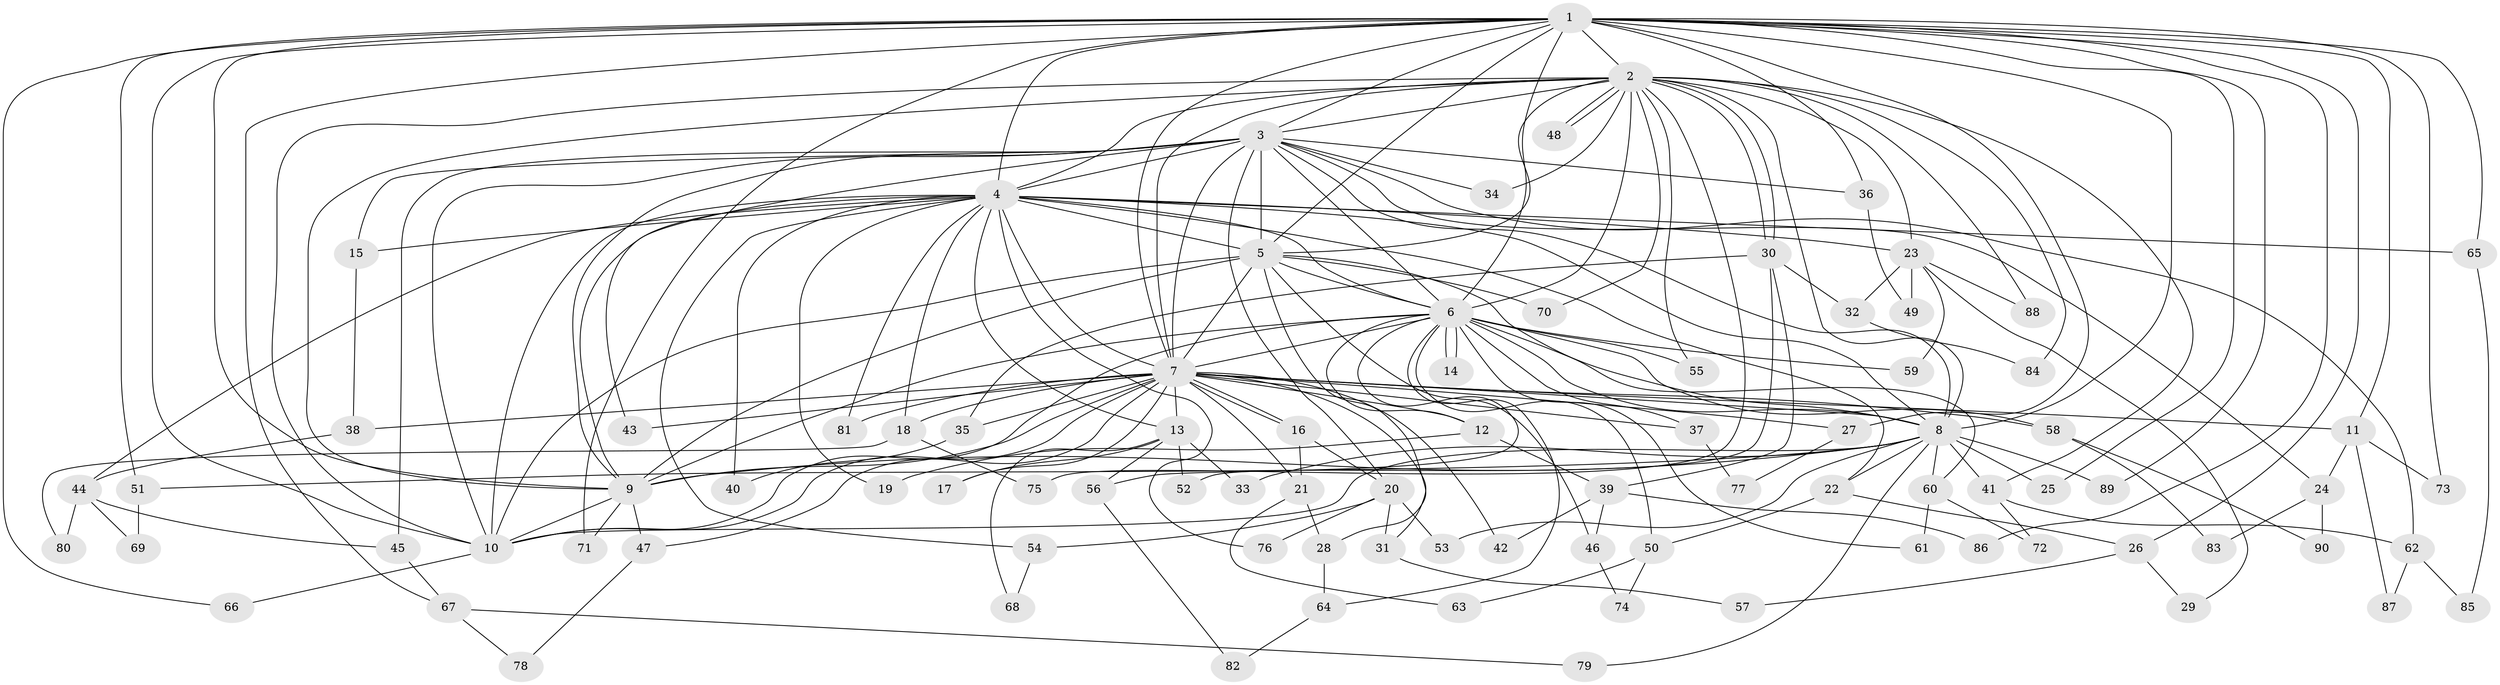 // coarse degree distribution, {18: 0.029850746268656716, 17: 0.029850746268656716, 14: 0.014925373134328358, 19: 0.014925373134328358, 11: 0.014925373134328358, 24: 0.014925373134328358, 4: 0.16417910447761194, 7: 0.04477611940298507, 6: 0.029850746268656716, 2: 0.44776119402985076, 5: 0.04477611940298507, 3: 0.14925373134328357}
// Generated by graph-tools (version 1.1) at 2025/23/03/03/25 07:23:37]
// undirected, 90 vertices, 205 edges
graph export_dot {
graph [start="1"]
  node [color=gray90,style=filled];
  1;
  2;
  3;
  4;
  5;
  6;
  7;
  8;
  9;
  10;
  11;
  12;
  13;
  14;
  15;
  16;
  17;
  18;
  19;
  20;
  21;
  22;
  23;
  24;
  25;
  26;
  27;
  28;
  29;
  30;
  31;
  32;
  33;
  34;
  35;
  36;
  37;
  38;
  39;
  40;
  41;
  42;
  43;
  44;
  45;
  46;
  47;
  48;
  49;
  50;
  51;
  52;
  53;
  54;
  55;
  56;
  57;
  58;
  59;
  60;
  61;
  62;
  63;
  64;
  65;
  66;
  67;
  68;
  69;
  70;
  71;
  72;
  73;
  74;
  75;
  76;
  77;
  78;
  79;
  80;
  81;
  82;
  83;
  84;
  85;
  86;
  87;
  88;
  89;
  90;
  1 -- 2;
  1 -- 3;
  1 -- 4;
  1 -- 5;
  1 -- 6;
  1 -- 7;
  1 -- 8;
  1 -- 9;
  1 -- 10;
  1 -- 11;
  1 -- 25;
  1 -- 26;
  1 -- 27;
  1 -- 36;
  1 -- 51;
  1 -- 65;
  1 -- 66;
  1 -- 67;
  1 -- 71;
  1 -- 73;
  1 -- 86;
  1 -- 89;
  2 -- 3;
  2 -- 4;
  2 -- 5;
  2 -- 6;
  2 -- 7;
  2 -- 8;
  2 -- 9;
  2 -- 10;
  2 -- 23;
  2 -- 30;
  2 -- 30;
  2 -- 34;
  2 -- 41;
  2 -- 48;
  2 -- 48;
  2 -- 55;
  2 -- 70;
  2 -- 75;
  2 -- 84;
  2 -- 88;
  3 -- 4;
  3 -- 5;
  3 -- 6;
  3 -- 7;
  3 -- 8;
  3 -- 9;
  3 -- 10;
  3 -- 15;
  3 -- 20;
  3 -- 24;
  3 -- 34;
  3 -- 36;
  3 -- 43;
  3 -- 45;
  3 -- 62;
  4 -- 5;
  4 -- 6;
  4 -- 7;
  4 -- 8;
  4 -- 9;
  4 -- 10;
  4 -- 13;
  4 -- 15;
  4 -- 18;
  4 -- 19;
  4 -- 22;
  4 -- 23;
  4 -- 40;
  4 -- 44;
  4 -- 54;
  4 -- 65;
  4 -- 76;
  4 -- 81;
  5 -- 6;
  5 -- 7;
  5 -- 8;
  5 -- 9;
  5 -- 10;
  5 -- 28;
  5 -- 46;
  5 -- 70;
  6 -- 7;
  6 -- 8;
  6 -- 9;
  6 -- 10;
  6 -- 12;
  6 -- 14;
  6 -- 14;
  6 -- 37;
  6 -- 50;
  6 -- 55;
  6 -- 56;
  6 -- 58;
  6 -- 59;
  6 -- 60;
  6 -- 61;
  6 -- 64;
  7 -- 8;
  7 -- 9;
  7 -- 10;
  7 -- 11;
  7 -- 12;
  7 -- 13;
  7 -- 16;
  7 -- 16;
  7 -- 17;
  7 -- 18;
  7 -- 21;
  7 -- 27;
  7 -- 31;
  7 -- 35;
  7 -- 37;
  7 -- 38;
  7 -- 42;
  7 -- 43;
  7 -- 47;
  7 -- 58;
  7 -- 81;
  8 -- 9;
  8 -- 10;
  8 -- 22;
  8 -- 25;
  8 -- 33;
  8 -- 41;
  8 -- 51;
  8 -- 53;
  8 -- 60;
  8 -- 79;
  8 -- 89;
  9 -- 10;
  9 -- 47;
  9 -- 71;
  10 -- 66;
  11 -- 24;
  11 -- 73;
  11 -- 87;
  12 -- 19;
  12 -- 39;
  13 -- 17;
  13 -- 33;
  13 -- 52;
  13 -- 56;
  13 -- 68;
  15 -- 38;
  16 -- 20;
  16 -- 21;
  18 -- 75;
  18 -- 80;
  20 -- 31;
  20 -- 53;
  20 -- 54;
  20 -- 76;
  21 -- 28;
  21 -- 63;
  22 -- 26;
  22 -- 50;
  23 -- 29;
  23 -- 32;
  23 -- 49;
  23 -- 59;
  23 -- 88;
  24 -- 83;
  24 -- 90;
  26 -- 29;
  26 -- 57;
  27 -- 77;
  28 -- 64;
  30 -- 32;
  30 -- 35;
  30 -- 39;
  30 -- 52;
  31 -- 57;
  32 -- 84;
  35 -- 40;
  36 -- 49;
  37 -- 77;
  38 -- 44;
  39 -- 42;
  39 -- 46;
  39 -- 86;
  41 -- 62;
  41 -- 72;
  44 -- 45;
  44 -- 69;
  44 -- 80;
  45 -- 67;
  46 -- 74;
  47 -- 78;
  50 -- 63;
  50 -- 74;
  51 -- 69;
  54 -- 68;
  56 -- 82;
  58 -- 83;
  58 -- 90;
  60 -- 61;
  60 -- 72;
  62 -- 85;
  62 -- 87;
  64 -- 82;
  65 -- 85;
  67 -- 78;
  67 -- 79;
}
